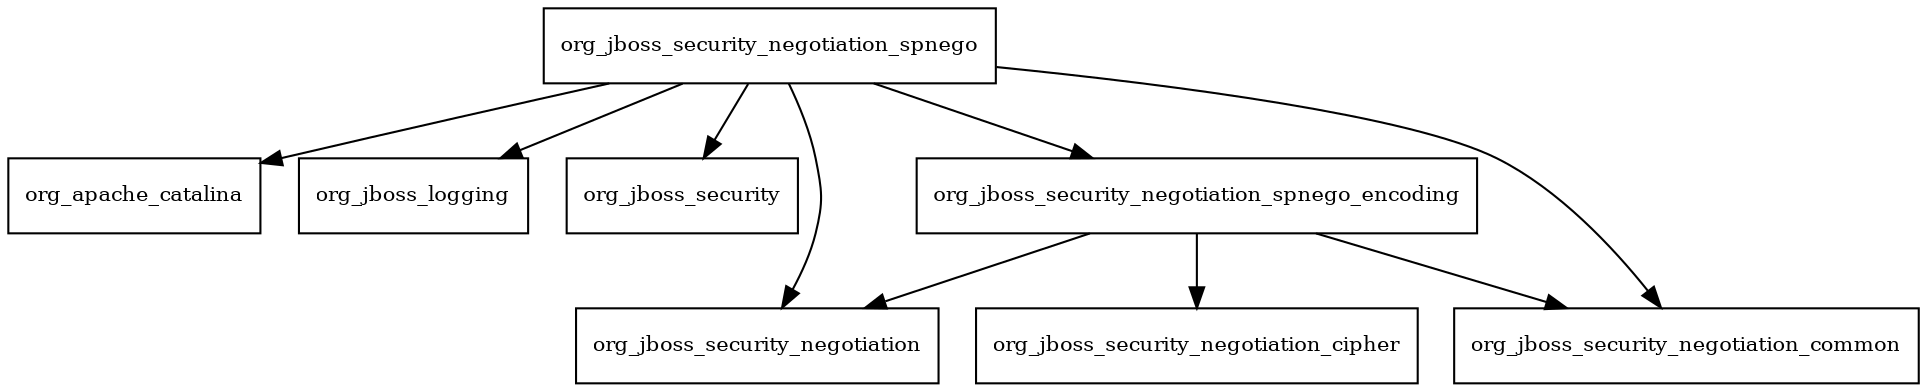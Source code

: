 digraph jboss_negotiation_spnego_2_3_3_Final_redhat_1_package_dependencies {
  node [shape = box, fontsize=10.0];
  org_jboss_security_negotiation_spnego -> org_apache_catalina;
  org_jboss_security_negotiation_spnego -> org_jboss_logging;
  org_jboss_security_negotiation_spnego -> org_jboss_security;
  org_jboss_security_negotiation_spnego -> org_jboss_security_negotiation;
  org_jboss_security_negotiation_spnego -> org_jboss_security_negotiation_common;
  org_jboss_security_negotiation_spnego -> org_jboss_security_negotiation_spnego_encoding;
  org_jboss_security_negotiation_spnego_encoding -> org_jboss_security_negotiation;
  org_jboss_security_negotiation_spnego_encoding -> org_jboss_security_negotiation_cipher;
  org_jboss_security_negotiation_spnego_encoding -> org_jboss_security_negotiation_common;
}
